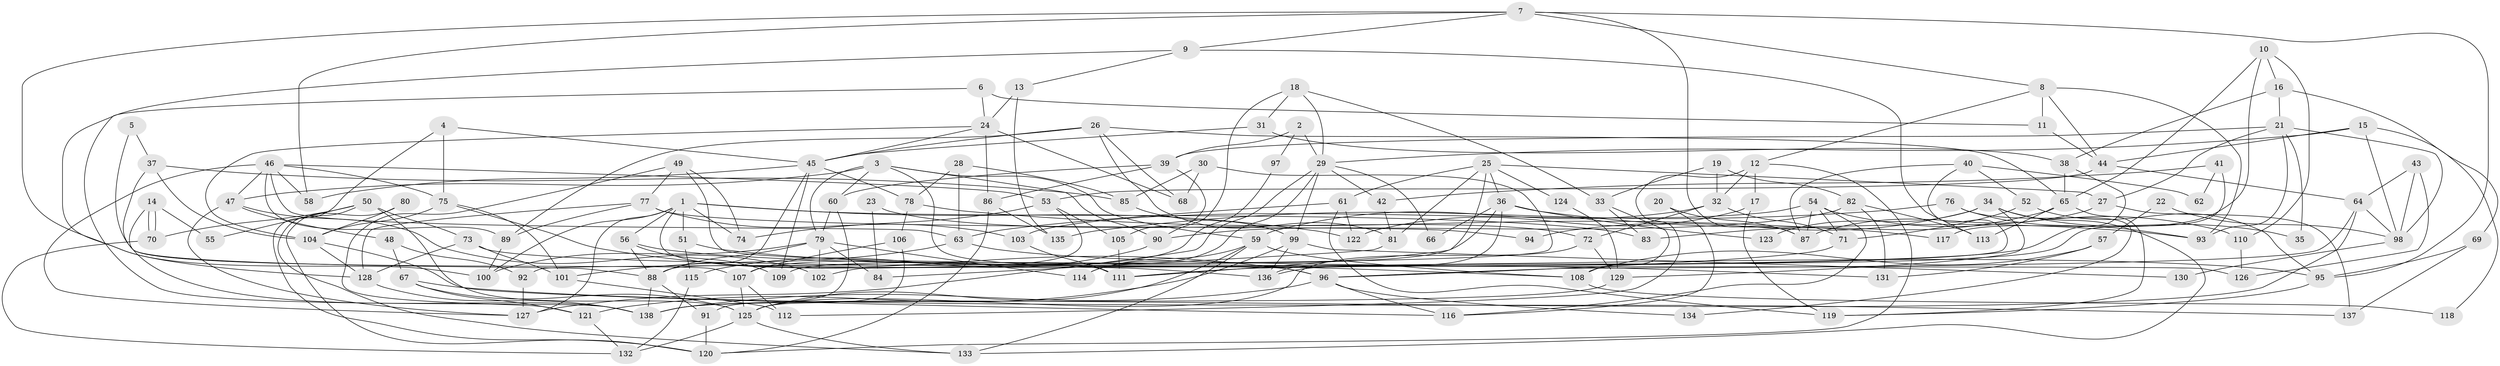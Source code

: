 // coarse degree distribution, {9: 0.06451612903225806, 6: 0.15053763440860216, 2: 0.12903225806451613, 8: 0.06451612903225806, 5: 0.13978494623655913, 4: 0.15053763440860216, 3: 0.21505376344086022, 10: 0.010752688172043012, 7: 0.07526881720430108}
// Generated by graph-tools (version 1.1) at 2025/41/03/06/25 10:41:56]
// undirected, 138 vertices, 276 edges
graph export_dot {
graph [start="1"]
  node [color=gray90,style=filled];
  1;
  2;
  3;
  4;
  5;
  6;
  7;
  8;
  9;
  10;
  11;
  12;
  13;
  14;
  15;
  16;
  17;
  18;
  19;
  20;
  21;
  22;
  23;
  24;
  25;
  26;
  27;
  28;
  29;
  30;
  31;
  32;
  33;
  34;
  35;
  36;
  37;
  38;
  39;
  40;
  41;
  42;
  43;
  44;
  45;
  46;
  47;
  48;
  49;
  50;
  51;
  52;
  53;
  54;
  55;
  56;
  57;
  58;
  59;
  60;
  61;
  62;
  63;
  64;
  65;
  66;
  67;
  68;
  69;
  70;
  71;
  72;
  73;
  74;
  75;
  76;
  77;
  78;
  79;
  80;
  81;
  82;
  83;
  84;
  85;
  86;
  87;
  88;
  89;
  90;
  91;
  92;
  93;
  94;
  95;
  96;
  97;
  98;
  99;
  100;
  101;
  102;
  103;
  104;
  105;
  106;
  107;
  108;
  109;
  110;
  111;
  112;
  113;
  114;
  115;
  116;
  117;
  118;
  119;
  120;
  121;
  122;
  123;
  124;
  125;
  126;
  127;
  128;
  129;
  130;
  131;
  132;
  133;
  134;
  135;
  136;
  137;
  138;
  1 -- 100;
  1 -- 74;
  1 -- 51;
  1 -- 56;
  1 -- 83;
  1 -- 111;
  1 -- 122;
  1 -- 127;
  2 -- 39;
  2 -- 29;
  2 -- 97;
  3 -- 59;
  3 -- 90;
  3 -- 47;
  3 -- 60;
  3 -- 79;
  3 -- 96;
  4 -- 45;
  4 -- 75;
  4 -- 120;
  5 -- 107;
  5 -- 37;
  6 -- 138;
  6 -- 11;
  6 -- 24;
  7 -- 8;
  7 -- 58;
  7 -- 9;
  7 -- 87;
  7 -- 95;
  7 -- 100;
  8 -- 93;
  8 -- 44;
  8 -- 11;
  8 -- 12;
  9 -- 128;
  9 -- 13;
  9 -- 113;
  10 -- 65;
  10 -- 110;
  10 -- 16;
  10 -- 117;
  11 -- 44;
  12 -- 120;
  12 -- 17;
  12 -- 32;
  12 -- 112;
  13 -- 24;
  13 -- 135;
  14 -- 138;
  14 -- 70;
  14 -- 70;
  14 -- 55;
  15 -- 98;
  15 -- 29;
  15 -- 44;
  15 -- 118;
  16 -- 69;
  16 -- 21;
  16 -- 38;
  17 -- 122;
  17 -- 119;
  18 -- 29;
  18 -- 31;
  18 -- 33;
  18 -- 90;
  19 -- 32;
  19 -- 33;
  19 -- 82;
  20 -- 87;
  20 -- 116;
  21 -- 39;
  21 -- 27;
  21 -- 35;
  21 -- 93;
  21 -- 98;
  22 -- 98;
  22 -- 57;
  23 -- 84;
  23 -- 72;
  24 -- 45;
  24 -- 68;
  24 -- 86;
  24 -- 104;
  25 -- 111;
  25 -- 27;
  25 -- 36;
  25 -- 61;
  25 -- 81;
  25 -- 124;
  26 -- 89;
  26 -- 45;
  26 -- 65;
  26 -- 68;
  26 -- 81;
  27 -- 87;
  27 -- 137;
  28 -- 63;
  28 -- 85;
  28 -- 78;
  29 -- 114;
  29 -- 127;
  29 -- 42;
  29 -- 66;
  29 -- 99;
  30 -- 68;
  30 -- 92;
  30 -- 85;
  31 -- 45;
  31 -- 38;
  32 -- 59;
  32 -- 71;
  32 -- 72;
  33 -- 83;
  33 -- 108;
  34 -- 133;
  34 -- 129;
  34 -- 35;
  34 -- 94;
  34 -- 123;
  36 -- 136;
  36 -- 66;
  36 -- 93;
  36 -- 109;
  36 -- 123;
  37 -- 104;
  37 -- 88;
  37 -- 85;
  38 -- 65;
  38 -- 111;
  39 -- 105;
  39 -- 60;
  39 -- 86;
  40 -- 102;
  40 -- 87;
  40 -- 52;
  40 -- 62;
  41 -- 136;
  41 -- 42;
  41 -- 62;
  42 -- 81;
  43 -- 98;
  43 -- 64;
  43 -- 126;
  44 -- 53;
  44 -- 64;
  45 -- 88;
  45 -- 109;
  45 -- 58;
  45 -- 78;
  46 -- 75;
  46 -- 47;
  46 -- 53;
  46 -- 58;
  46 -- 63;
  46 -- 89;
  46 -- 127;
  47 -- 127;
  47 -- 48;
  47 -- 102;
  48 -- 67;
  48 -- 92;
  49 -- 121;
  49 -- 77;
  49 -- 74;
  49 -- 126;
  50 -- 73;
  50 -- 70;
  50 -- 55;
  50 -- 125;
  50 -- 133;
  51 -- 95;
  51 -- 115;
  52 -- 71;
  52 -- 95;
  53 -- 88;
  53 -- 74;
  53 -- 105;
  54 -- 116;
  54 -- 71;
  54 -- 87;
  54 -- 103;
  54 -- 110;
  56 -- 88;
  56 -- 108;
  56 -- 109;
  57 -- 108;
  57 -- 131;
  59 -- 133;
  59 -- 108;
  59 -- 114;
  59 -- 125;
  60 -- 91;
  60 -- 79;
  61 -- 119;
  61 -- 63;
  61 -- 122;
  63 -- 101;
  63 -- 131;
  64 -- 138;
  64 -- 96;
  64 -- 98;
  65 -- 119;
  65 -- 83;
  65 -- 113;
  67 -- 125;
  67 -- 121;
  67 -- 137;
  69 -- 95;
  69 -- 137;
  70 -- 132;
  71 -- 96;
  72 -- 125;
  72 -- 129;
  73 -- 101;
  73 -- 128;
  73 -- 136;
  75 -- 96;
  75 -- 101;
  75 -- 104;
  76 -- 135;
  76 -- 93;
  76 -- 134;
  77 -- 89;
  77 -- 103;
  77 -- 94;
  77 -- 128;
  78 -- 106;
  78 -- 117;
  79 -- 84;
  79 -- 88;
  79 -- 100;
  79 -- 102;
  79 -- 114;
  80 -- 120;
  80 -- 104;
  81 -- 84;
  82 -- 113;
  82 -- 90;
  82 -- 131;
  85 -- 99;
  86 -- 120;
  86 -- 135;
  88 -- 138;
  88 -- 91;
  89 -- 100;
  90 -- 115;
  91 -- 120;
  92 -- 127;
  95 -- 119;
  96 -- 116;
  96 -- 134;
  96 -- 138;
  97 -- 107;
  98 -- 130;
  99 -- 121;
  99 -- 130;
  99 -- 136;
  101 -- 112;
  103 -- 111;
  104 -- 116;
  104 -- 128;
  105 -- 111;
  106 -- 125;
  106 -- 107;
  107 -- 125;
  107 -- 112;
  108 -- 118;
  110 -- 126;
  115 -- 132;
  121 -- 132;
  124 -- 129;
  125 -- 132;
  125 -- 133;
  128 -- 138;
  129 -- 138;
}
